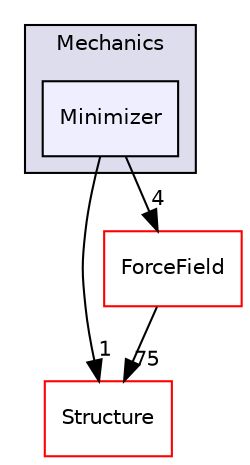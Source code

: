 digraph "src/Mechanics/Minimizer" {
  compound=true
  node [ fontsize="10", fontname="Helvetica"];
  edge [ labelfontsize="10", labelfontname="Helvetica"];
  subgraph clusterdir_4c4b18bfeb750a5f08684159b3ab4c25 {
    graph [ bgcolor="#ddddee", pencolor="black", label="Mechanics" fontname="Helvetica", fontsize="10", URL="dir_4c4b18bfeb750a5f08684159b3ab4c25.html"]
  dir_84339e9d75b44a49572080c25a84e2c6 [shape=box, label="Minimizer", style="filled", fillcolor="#eeeeff", pencolor="black", URL="dir_84339e9d75b44a49572080c25a84e2c6.html"];
  }
  dir_1e943b2a5906122ddf396bc604857988 [shape=box label="Structure" fillcolor="white" style="filled" color="red" URL="dir_1e943b2a5906122ddf396bc604857988.html"];
  dir_9a4c1534bd494106f026bdbe76d3e12c [shape=box label="ForceField" fillcolor="white" style="filled" color="red" URL="dir_9a4c1534bd494106f026bdbe76d3e12c.html"];
  dir_84339e9d75b44a49572080c25a84e2c6->dir_1e943b2a5906122ddf396bc604857988 [headlabel="1", labeldistance=1.5 headhref="dir_000011_000012.html"];
  dir_84339e9d75b44a49572080c25a84e2c6->dir_9a4c1534bd494106f026bdbe76d3e12c [headlabel="4", labeldistance=1.5 headhref="dir_000011_000003.html"];
  dir_9a4c1534bd494106f026bdbe76d3e12c->dir_1e943b2a5906122ddf396bc604857988 [headlabel="75", labeldistance=1.5 headhref="dir_000003_000012.html"];
}
